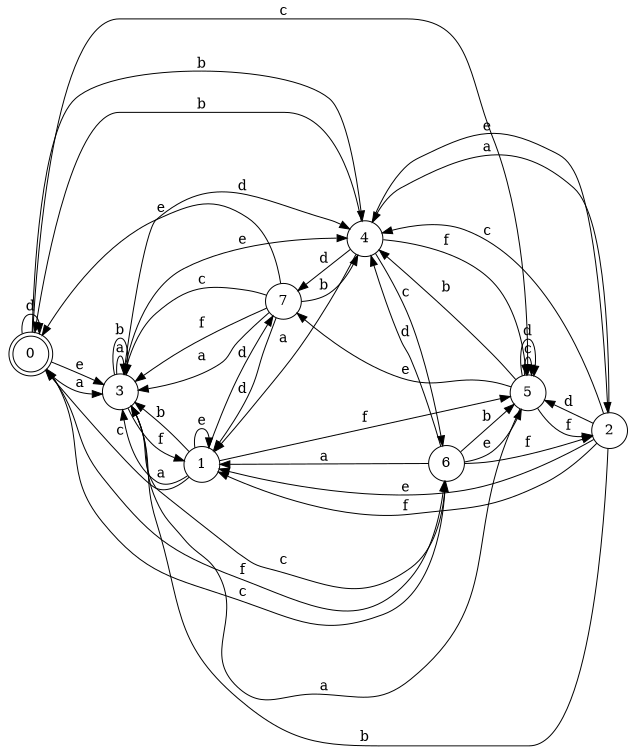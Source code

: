 digraph n7_6 {
__start0 [label="" shape="none"];

rankdir=LR;
size="8,5";

s0 [style="rounded,filled", color="black", fillcolor="white" shape="doublecircle", label="0"];
s1 [style="filled", color="black", fillcolor="white" shape="circle", label="1"];
s2 [style="filled", color="black", fillcolor="white" shape="circle", label="2"];
s3 [style="filled", color="black", fillcolor="white" shape="circle", label="3"];
s4 [style="filled", color="black", fillcolor="white" shape="circle", label="4"];
s5 [style="filled", color="black", fillcolor="white" shape="circle", label="5"];
s6 [style="filled", color="black", fillcolor="white" shape="circle", label="6"];
s7 [style="filled", color="black", fillcolor="white" shape="circle", label="7"];
s0 -> s3 [label="a"];
s0 -> s4 [label="b"];
s0 -> s5 [label="c"];
s0 -> s0 [label="d"];
s0 -> s3 [label="e"];
s0 -> s6 [label="f"];
s1 -> s3 [label="a"];
s1 -> s3 [label="b"];
s1 -> s0 [label="c"];
s1 -> s7 [label="d"];
s1 -> s1 [label="e"];
s1 -> s5 [label="f"];
s2 -> s4 [label="a"];
s2 -> s3 [label="b"];
s2 -> s4 [label="c"];
s2 -> s5 [label="d"];
s2 -> s1 [label="e"];
s2 -> s1 [label="f"];
s3 -> s3 [label="a"];
s3 -> s3 [label="b"];
s3 -> s6 [label="c"];
s3 -> s4 [label="d"];
s3 -> s4 [label="e"];
s3 -> s1 [label="f"];
s4 -> s1 [label="a"];
s4 -> s0 [label="b"];
s4 -> s6 [label="c"];
s4 -> s7 [label="d"];
s4 -> s2 [label="e"];
s4 -> s5 [label="f"];
s5 -> s3 [label="a"];
s5 -> s4 [label="b"];
s5 -> s5 [label="c"];
s5 -> s5 [label="d"];
s5 -> s7 [label="e"];
s5 -> s2 [label="f"];
s6 -> s1 [label="a"];
s6 -> s5 [label="b"];
s6 -> s0 [label="c"];
s6 -> s4 [label="d"];
s6 -> s5 [label="e"];
s6 -> s2 [label="f"];
s7 -> s3 [label="a"];
s7 -> s4 [label="b"];
s7 -> s3 [label="c"];
s7 -> s1 [label="d"];
s7 -> s0 [label="e"];
s7 -> s3 [label="f"];

}